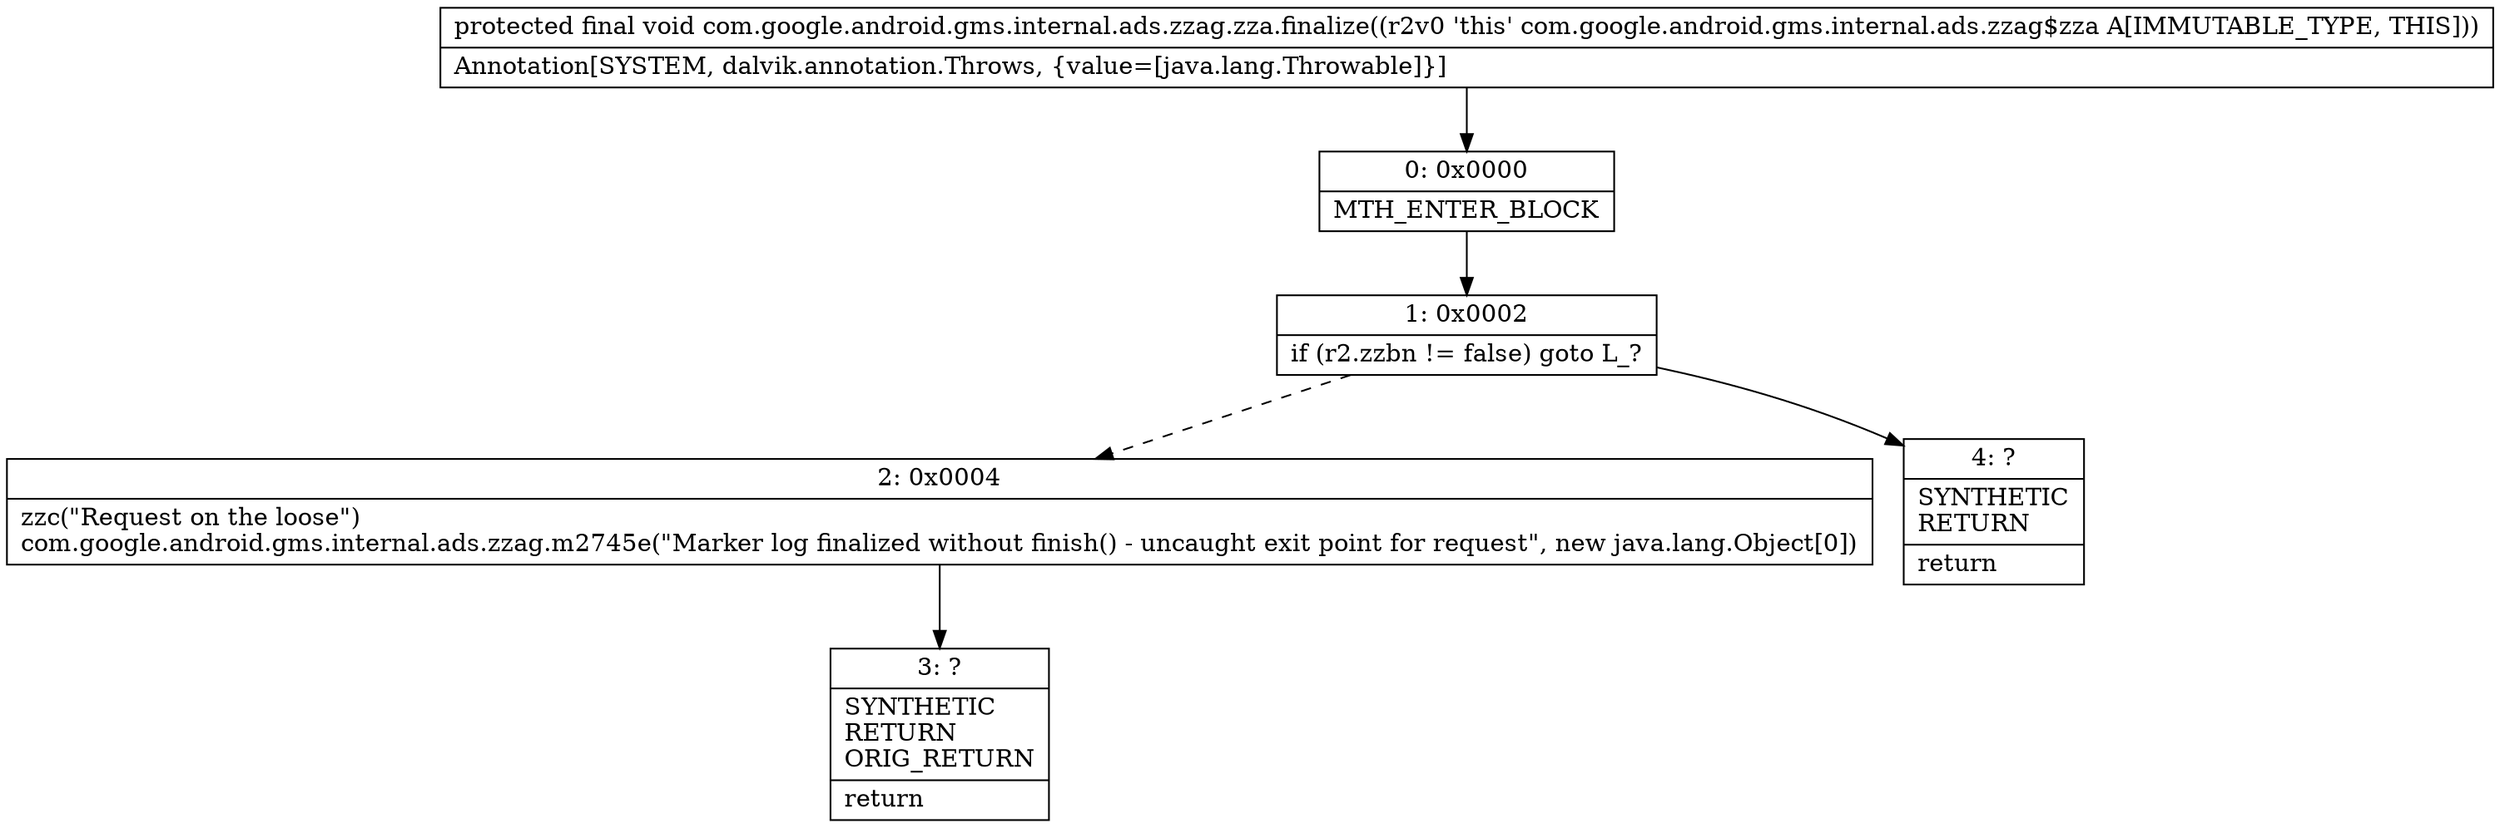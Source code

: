 digraph "CFG forcom.google.android.gms.internal.ads.zzag.zza.finalize()V" {
Node_0 [shape=record,label="{0\:\ 0x0000|MTH_ENTER_BLOCK\l}"];
Node_1 [shape=record,label="{1\:\ 0x0002|if (r2.zzbn != false) goto L_?\l}"];
Node_2 [shape=record,label="{2\:\ 0x0004|zzc(\"Request on the loose\")\lcom.google.android.gms.internal.ads.zzag.m2745e(\"Marker log finalized without finish() \- uncaught exit point for request\", new java.lang.Object[0])\l}"];
Node_3 [shape=record,label="{3\:\ ?|SYNTHETIC\lRETURN\lORIG_RETURN\l|return\l}"];
Node_4 [shape=record,label="{4\:\ ?|SYNTHETIC\lRETURN\l|return\l}"];
MethodNode[shape=record,label="{protected final void com.google.android.gms.internal.ads.zzag.zza.finalize((r2v0 'this' com.google.android.gms.internal.ads.zzag$zza A[IMMUTABLE_TYPE, THIS]))  | Annotation[SYSTEM, dalvik.annotation.Throws, \{value=[java.lang.Throwable]\}]\l}"];
MethodNode -> Node_0;
Node_0 -> Node_1;
Node_1 -> Node_2[style=dashed];
Node_1 -> Node_4;
Node_2 -> Node_3;
}

